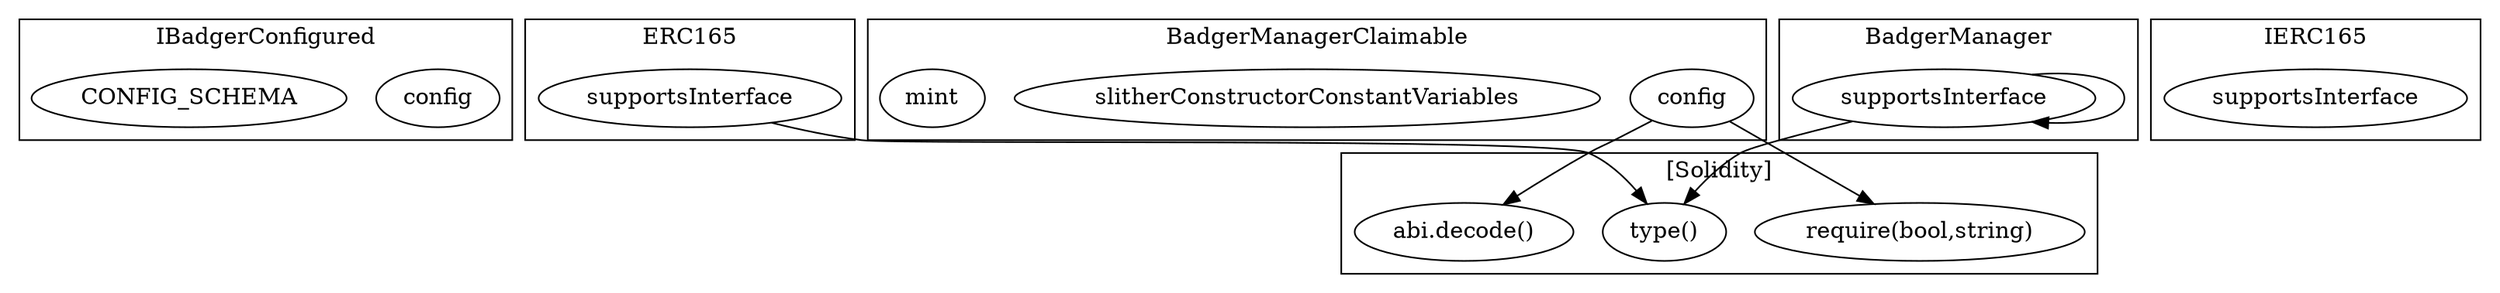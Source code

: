 strict digraph {
subgraph cluster_6468_IBadgerConfigured {
label = "IBadgerConfigured"
"6468_config" [label="config"]
"6468_CONFIG_SCHEMA" [label="CONFIG_SCHEMA"]
}subgraph cluster_3081_ERC165 {
label = "ERC165"
"3081_supportsInterface" [label="supportsInterface"]
}subgraph cluster_6926_BadgerManagerClaimable {
label = "BadgerManagerClaimable"
"6926_config" [label="config"]
"6926_slitherConstructorConstantVariables" [label="slitherConstructorConstantVariables"]
"6926_mint" [label="mint"]
}subgraph cluster_3093_IERC165 {
label = "IERC165"
"3093_supportsInterface" [label="supportsInterface"]
}subgraph cluster_6840_BadgerManager {
label = "BadgerManager"
"6840_supportsInterface" [label="supportsInterface"]
"6840_supportsInterface" -> "6840_supportsInterface"
}subgraph cluster_solidity {
label = "[Solidity]"
"require(bool,string)" 
"abi.decode()" 
"type()" 
"6840_supportsInterface" -> "type()"
"3081_supportsInterface" -> "type()"
"6926_config" -> "abi.decode()"
"6926_config" -> "require(bool,string)"
}
}